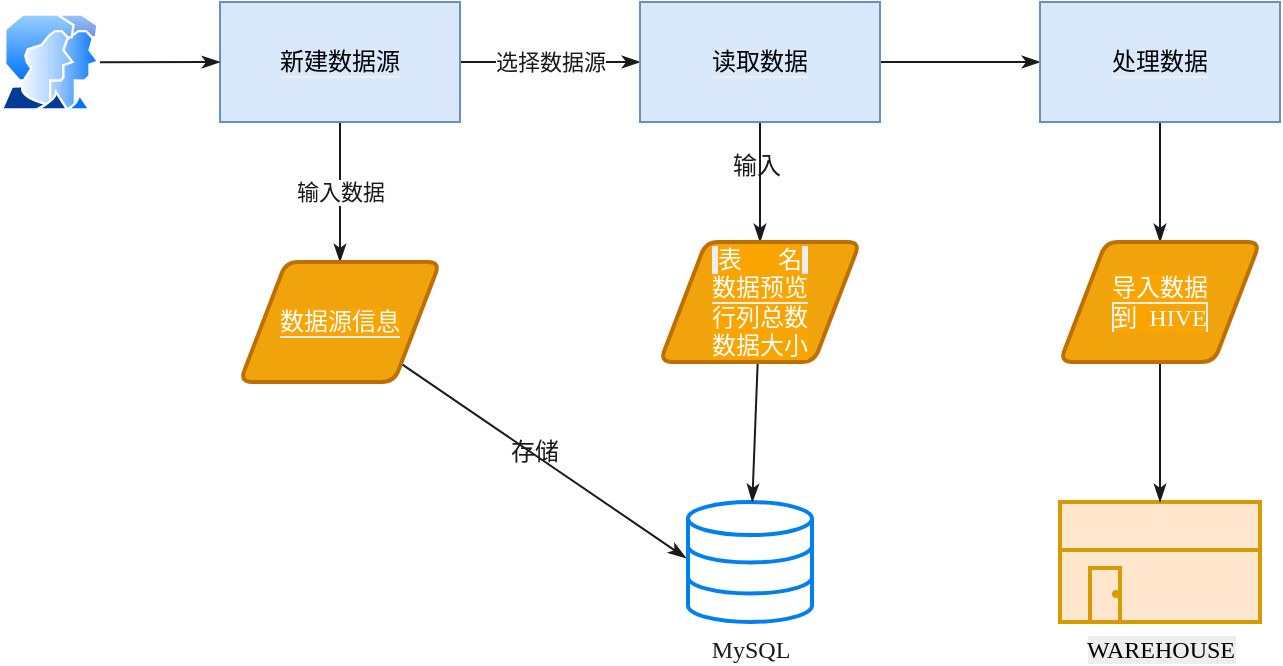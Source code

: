 <mxfile version="12.9.10" type="github">
  <diagram id="prtHgNgQTEPvFCAcTncT" name="Page-1">
    <mxGraphModel dx="1412" dy="900" grid="1" gridSize="10" guides="1" tooltips="1" connect="1" arrows="1" fold="1" page="1" pageScale="1" pageWidth="827" pageHeight="1169" math="0" shadow="0">
      <root>
        <mxCell id="0" />
        <mxCell id="1" parent="0" />
        <mxCell id="WQj3a3Rb3IlYJ0vzW5g8-4" value="选择数据源" style="edgeStyle=none;rounded=0;orthogonalLoop=1;jettySize=auto;html=1;startArrow=none;startFill=0;endArrow=classicThin;endFill=1;strokeColor=#1A1A1A;strokeWidth=1;fontFamily=宋体;fontColor=#1A1A1A;shadow=0;" edge="1" parent="1" source="WQj3a3Rb3IlYJ0vzW5g8-2" target="WQj3a3Rb3IlYJ0vzW5g8-3">
          <mxGeometry relative="1" as="geometry" />
        </mxCell>
        <mxCell id="WQj3a3Rb3IlYJ0vzW5g8-19" value="输入数据" style="edgeStyle=none;rounded=0;orthogonalLoop=1;jettySize=auto;html=1;shadow=0;startArrow=none;startFill=0;endArrow=classicThin;endFill=1;strokeColor=#1A1A1A;strokeWidth=1;fontFamily=宋体;fontColor=#1A1A1A;entryX=0.5;entryY=0;entryDx=0;entryDy=0;" edge="1" parent="1" source="WQj3a3Rb3IlYJ0vzW5g8-2" target="WQj3a3Rb3IlYJ0vzW5g8-21">
          <mxGeometry relative="1" as="geometry" />
        </mxCell>
        <mxCell id="WQj3a3Rb3IlYJ0vzW5g8-2" value="&lt;span style=&quot;background-color: rgb(218 , 232 , 252)&quot;&gt;新建数据源&lt;/span&gt;" style="rounded=0;whiteSpace=wrap;html=1;shadow=0;labelBackgroundColor=#EEEEEE;strokeColor=#6c8ebf;fillColor=#dae8fc;fontFamily=宋体;" vertex="1" parent="1">
          <mxGeometry x="180" y="60" width="120" height="60" as="geometry" />
        </mxCell>
        <mxCell id="WQj3a3Rb3IlYJ0vzW5g8-20" style="edgeStyle=none;rounded=0;orthogonalLoop=1;jettySize=auto;html=1;entryX=0.5;entryY=0;entryDx=0;entryDy=0;shadow=0;startArrow=none;startFill=0;endArrow=classicThin;endFill=1;strokeColor=#1A1A1A;strokeWidth=1;fontFamily=宋体;fontColor=#1A1A1A;" edge="1" parent="1" source="WQj3a3Rb3IlYJ0vzW5g8-3" target="WQj3a3Rb3IlYJ0vzW5g8-24">
          <mxGeometry relative="1" as="geometry" />
        </mxCell>
        <mxCell id="WQj3a3Rb3IlYJ0vzW5g8-25" value="输入" style="text;html=1;align=center;verticalAlign=middle;resizable=0;points=[];fontFamily=宋体;fontColor=#1A1A1A;" vertex="1" connectable="0" parent="WQj3a3Rb3IlYJ0vzW5g8-20">
          <mxGeometry x="-0.267" y="-2" relative="1" as="geometry">
            <mxPoint as="offset" />
          </mxGeometry>
        </mxCell>
        <mxCell id="WQj3a3Rb3IlYJ0vzW5g8-30" value="" style="edgeStyle=none;rounded=0;orthogonalLoop=1;jettySize=auto;html=1;shadow=0;startArrow=none;startFill=0;endArrow=classicThin;endFill=1;strokeColor=#1A1A1A;strokeWidth=1;fontFamily=宋体;fontColor=#1A1A1A;" edge="1" parent="1" source="WQj3a3Rb3IlYJ0vzW5g8-3" target="WQj3a3Rb3IlYJ0vzW5g8-29">
          <mxGeometry relative="1" as="geometry" />
        </mxCell>
        <mxCell id="WQj3a3Rb3IlYJ0vzW5g8-3" value="&lt;span style=&quot;background-color: rgb(218 , 232 , 252)&quot;&gt;读取数据&lt;/span&gt;" style="rounded=0;whiteSpace=wrap;html=1;shadow=0;labelBackgroundColor=#EEEEEE;strokeColor=#6c8ebf;fillColor=#dae8fc;fontFamily=宋体;" vertex="1" parent="1">
          <mxGeometry x="390" y="60" width="120" height="60" as="geometry" />
        </mxCell>
        <mxCell id="WQj3a3Rb3IlYJ0vzW5g8-34" style="edgeStyle=none;rounded=0;orthogonalLoop=1;jettySize=auto;html=1;shadow=0;startArrow=none;startFill=0;endArrow=classicThin;endFill=1;strokeColor=#1A1A1A;strokeWidth=1;fontFamily=宋体;fontColor=#1A1A1A;" edge="1" parent="1" source="WQj3a3Rb3IlYJ0vzW5g8-29" target="WQj3a3Rb3IlYJ0vzW5g8-33">
          <mxGeometry relative="1" as="geometry" />
        </mxCell>
        <mxCell id="WQj3a3Rb3IlYJ0vzW5g8-29" value="&lt;span style=&quot;background-color: rgb(218 , 232 , 252)&quot;&gt;处理数据&lt;/span&gt;" style="rounded=0;whiteSpace=wrap;html=1;shadow=0;labelBackgroundColor=#EEEEEE;strokeColor=#6c8ebf;fillColor=#dae8fc;fontFamily=宋体;" vertex="1" parent="1">
          <mxGeometry x="590" y="60" width="120" height="60" as="geometry" />
        </mxCell>
        <mxCell id="WQj3a3Rb3IlYJ0vzW5g8-9" value="WAREHOUSE" style="verticalLabelPosition=bottom;html=1;verticalAlign=top;strokeWidth=2;shape=mxgraph.lean_mapping.warehouse;rounded=0;shadow=0;labelBackgroundColor=#EEEEEE;fillColor=#ffe6cc;fontFamily=宋体;strokeColor=#d79b00;" vertex="1" parent="1">
          <mxGeometry x="600" y="310" width="100" height="60" as="geometry" />
        </mxCell>
        <mxCell id="WQj3a3Rb3IlYJ0vzW5g8-14" style="edgeStyle=none;rounded=0;orthogonalLoop=1;jettySize=auto;html=1;shadow=0;startArrow=none;startFill=0;endArrow=classicThin;endFill=1;strokeColor=#1A1A1A;strokeWidth=1;fontFamily=宋体;fontColor=#1A1A1A;" edge="1" parent="1" source="WQj3a3Rb3IlYJ0vzW5g8-13" target="WQj3a3Rb3IlYJ0vzW5g8-2">
          <mxGeometry relative="1" as="geometry" />
        </mxCell>
        <mxCell id="WQj3a3Rb3IlYJ0vzW5g8-13" value="" style="aspect=fixed;perimeter=ellipsePerimeter;html=1;align=center;shadow=0;dashed=0;spacingTop=3;image;image=img/lib/active_directory/user_accounts.svg;rounded=0;labelBackgroundColor=#EEEEEE;strokeColor=#1A1A1A;fillColor=none;fontFamily=宋体;fontColor=#1A1A1A;" vertex="1" parent="1">
          <mxGeometry x="70" y="65.75" width="50" height="48.5" as="geometry" />
        </mxCell>
        <mxCell id="WQj3a3Rb3IlYJ0vzW5g8-18" value="MySQL" style="html=1;verticalLabelPosition=bottom;align=center;labelBackgroundColor=#ffffff;verticalAlign=top;strokeWidth=2;strokeColor=#0080F0;shadow=0;dashed=0;shape=mxgraph.ios7.icons.data;rounded=0;fillColor=none;fontFamily=宋体;fontColor=#1A1A1A;" vertex="1" parent="1">
          <mxGeometry x="414" y="310" width="62" height="60" as="geometry" />
        </mxCell>
        <mxCell id="WQj3a3Rb3IlYJ0vzW5g8-22" style="edgeStyle=none;rounded=0;orthogonalLoop=1;jettySize=auto;html=1;entryX=-0.016;entryY=0.467;entryDx=0;entryDy=0;entryPerimeter=0;shadow=0;startArrow=none;startFill=0;endArrow=classicThin;endFill=1;strokeColor=#1A1A1A;strokeWidth=1;fontFamily=宋体;fontColor=#1A1A1A;" edge="1" parent="1" source="WQj3a3Rb3IlYJ0vzW5g8-21" target="WQj3a3Rb3IlYJ0vzW5g8-18">
          <mxGeometry relative="1" as="geometry" />
        </mxCell>
        <mxCell id="WQj3a3Rb3IlYJ0vzW5g8-23" value="存储" style="text;html=1;align=center;verticalAlign=middle;resizable=0;points=[];fontFamily=宋体;fontColor=#1A1A1A;" vertex="1" connectable="0" parent="WQj3a3Rb3IlYJ0vzW5g8-22">
          <mxGeometry x="-0.072" y="1" relative="1" as="geometry">
            <mxPoint as="offset" />
          </mxGeometry>
        </mxCell>
        <mxCell id="WQj3a3Rb3IlYJ0vzW5g8-21" value="&lt;font style=&quot;background-color: rgb(250 , 164 , 0)&quot;&gt;数据源信息&lt;/font&gt;" style="shape=parallelogram;html=1;strokeWidth=2;perimeter=parallelogramPerimeter;whiteSpace=wrap;rounded=1;arcSize=12;size=0.23;shadow=0;labelBackgroundColor=#EEEEEE;fillColor=#f0a30a;fontFamily=宋体;fontColor=#ffffff;strokeColor=#BD7000;" vertex="1" parent="1">
          <mxGeometry x="190" y="190" width="100" height="60" as="geometry" />
        </mxCell>
        <mxCell id="WQj3a3Rb3IlYJ0vzW5g8-26" style="edgeStyle=none;rounded=0;orthogonalLoop=1;jettySize=auto;html=1;shadow=0;startArrow=none;startFill=0;endArrow=classicThin;endFill=1;strokeColor=#1A1A1A;strokeWidth=1;fontFamily=宋体;fontColor=#1A1A1A;" edge="1" parent="1" source="WQj3a3Rb3IlYJ0vzW5g8-24" target="WQj3a3Rb3IlYJ0vzW5g8-18">
          <mxGeometry relative="1" as="geometry">
            <mxPoint x="386" y="318" as="targetPoint" />
          </mxGeometry>
        </mxCell>
        <mxCell id="WQj3a3Rb3IlYJ0vzW5g8-24" value="&lt;font style=&quot;background-color: rgb(250 , 164 , 0)&quot;&gt;表&amp;nbsp; &amp;nbsp; &amp;nbsp; 名&lt;br&gt;数据预览&lt;br&gt;行列总数&lt;br&gt;数据大小&lt;/font&gt;" style="shape=parallelogram;html=1;strokeWidth=2;perimeter=parallelogramPerimeter;whiteSpace=wrap;rounded=1;arcSize=12;size=0.23;shadow=0;labelBackgroundColor=#EEEEEE;fillColor=#f0a30a;fontFamily=宋体;fontColor=#ffffff;strokeColor=#BD7000;" vertex="1" parent="1">
          <mxGeometry x="400" y="180" width="100" height="60" as="geometry" />
        </mxCell>
        <mxCell id="WQj3a3Rb3IlYJ0vzW5g8-35" style="edgeStyle=none;rounded=0;orthogonalLoop=1;jettySize=auto;html=1;shadow=0;startArrow=none;startFill=0;endArrow=classicThin;endFill=1;strokeColor=#1A1A1A;strokeWidth=1;fontFamily=宋体;fontColor=#1A1A1A;" edge="1" parent="1" source="WQj3a3Rb3IlYJ0vzW5g8-33" target="WQj3a3Rb3IlYJ0vzW5g8-9">
          <mxGeometry relative="1" as="geometry" />
        </mxCell>
        <mxCell id="WQj3a3Rb3IlYJ0vzW5g8-33" value="&lt;span style=&quot;background-color: rgb(250 , 164 , 0)&quot;&gt;导入数据&lt;br&gt;到&amp;nbsp; HIVE&lt;/span&gt;" style="shape=parallelogram;html=1;strokeWidth=2;perimeter=parallelogramPerimeter;whiteSpace=wrap;rounded=1;arcSize=12;size=0.23;shadow=0;labelBackgroundColor=#EEEEEE;fillColor=#f0a30a;fontFamily=宋体;fontColor=#ffffff;strokeColor=#BD7000;" vertex="1" parent="1">
          <mxGeometry x="600" y="180" width="100" height="60" as="geometry" />
        </mxCell>
      </root>
    </mxGraphModel>
  </diagram>
</mxfile>
